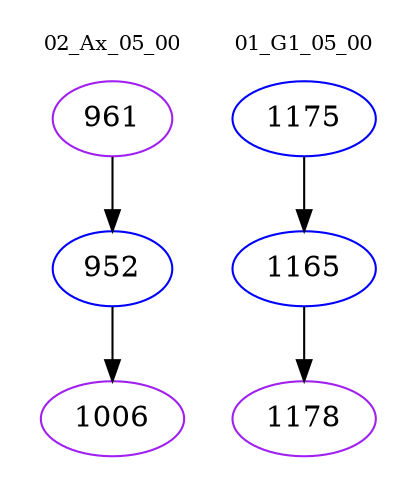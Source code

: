 digraph{
subgraph cluster_0 {
color = white
label = "02_Ax_05_00";
fontsize=10;
T0_961 [label="961", color="purple"]
T0_961 -> T0_952 [color="black"]
T0_952 [label="952", color="blue"]
T0_952 -> T0_1006 [color="black"]
T0_1006 [label="1006", color="purple"]
}
subgraph cluster_1 {
color = white
label = "01_G1_05_00";
fontsize=10;
T1_1175 [label="1175", color="blue"]
T1_1175 -> T1_1165 [color="black"]
T1_1165 [label="1165", color="blue"]
T1_1165 -> T1_1178 [color="black"]
T1_1178 [label="1178", color="purple"]
}
}

